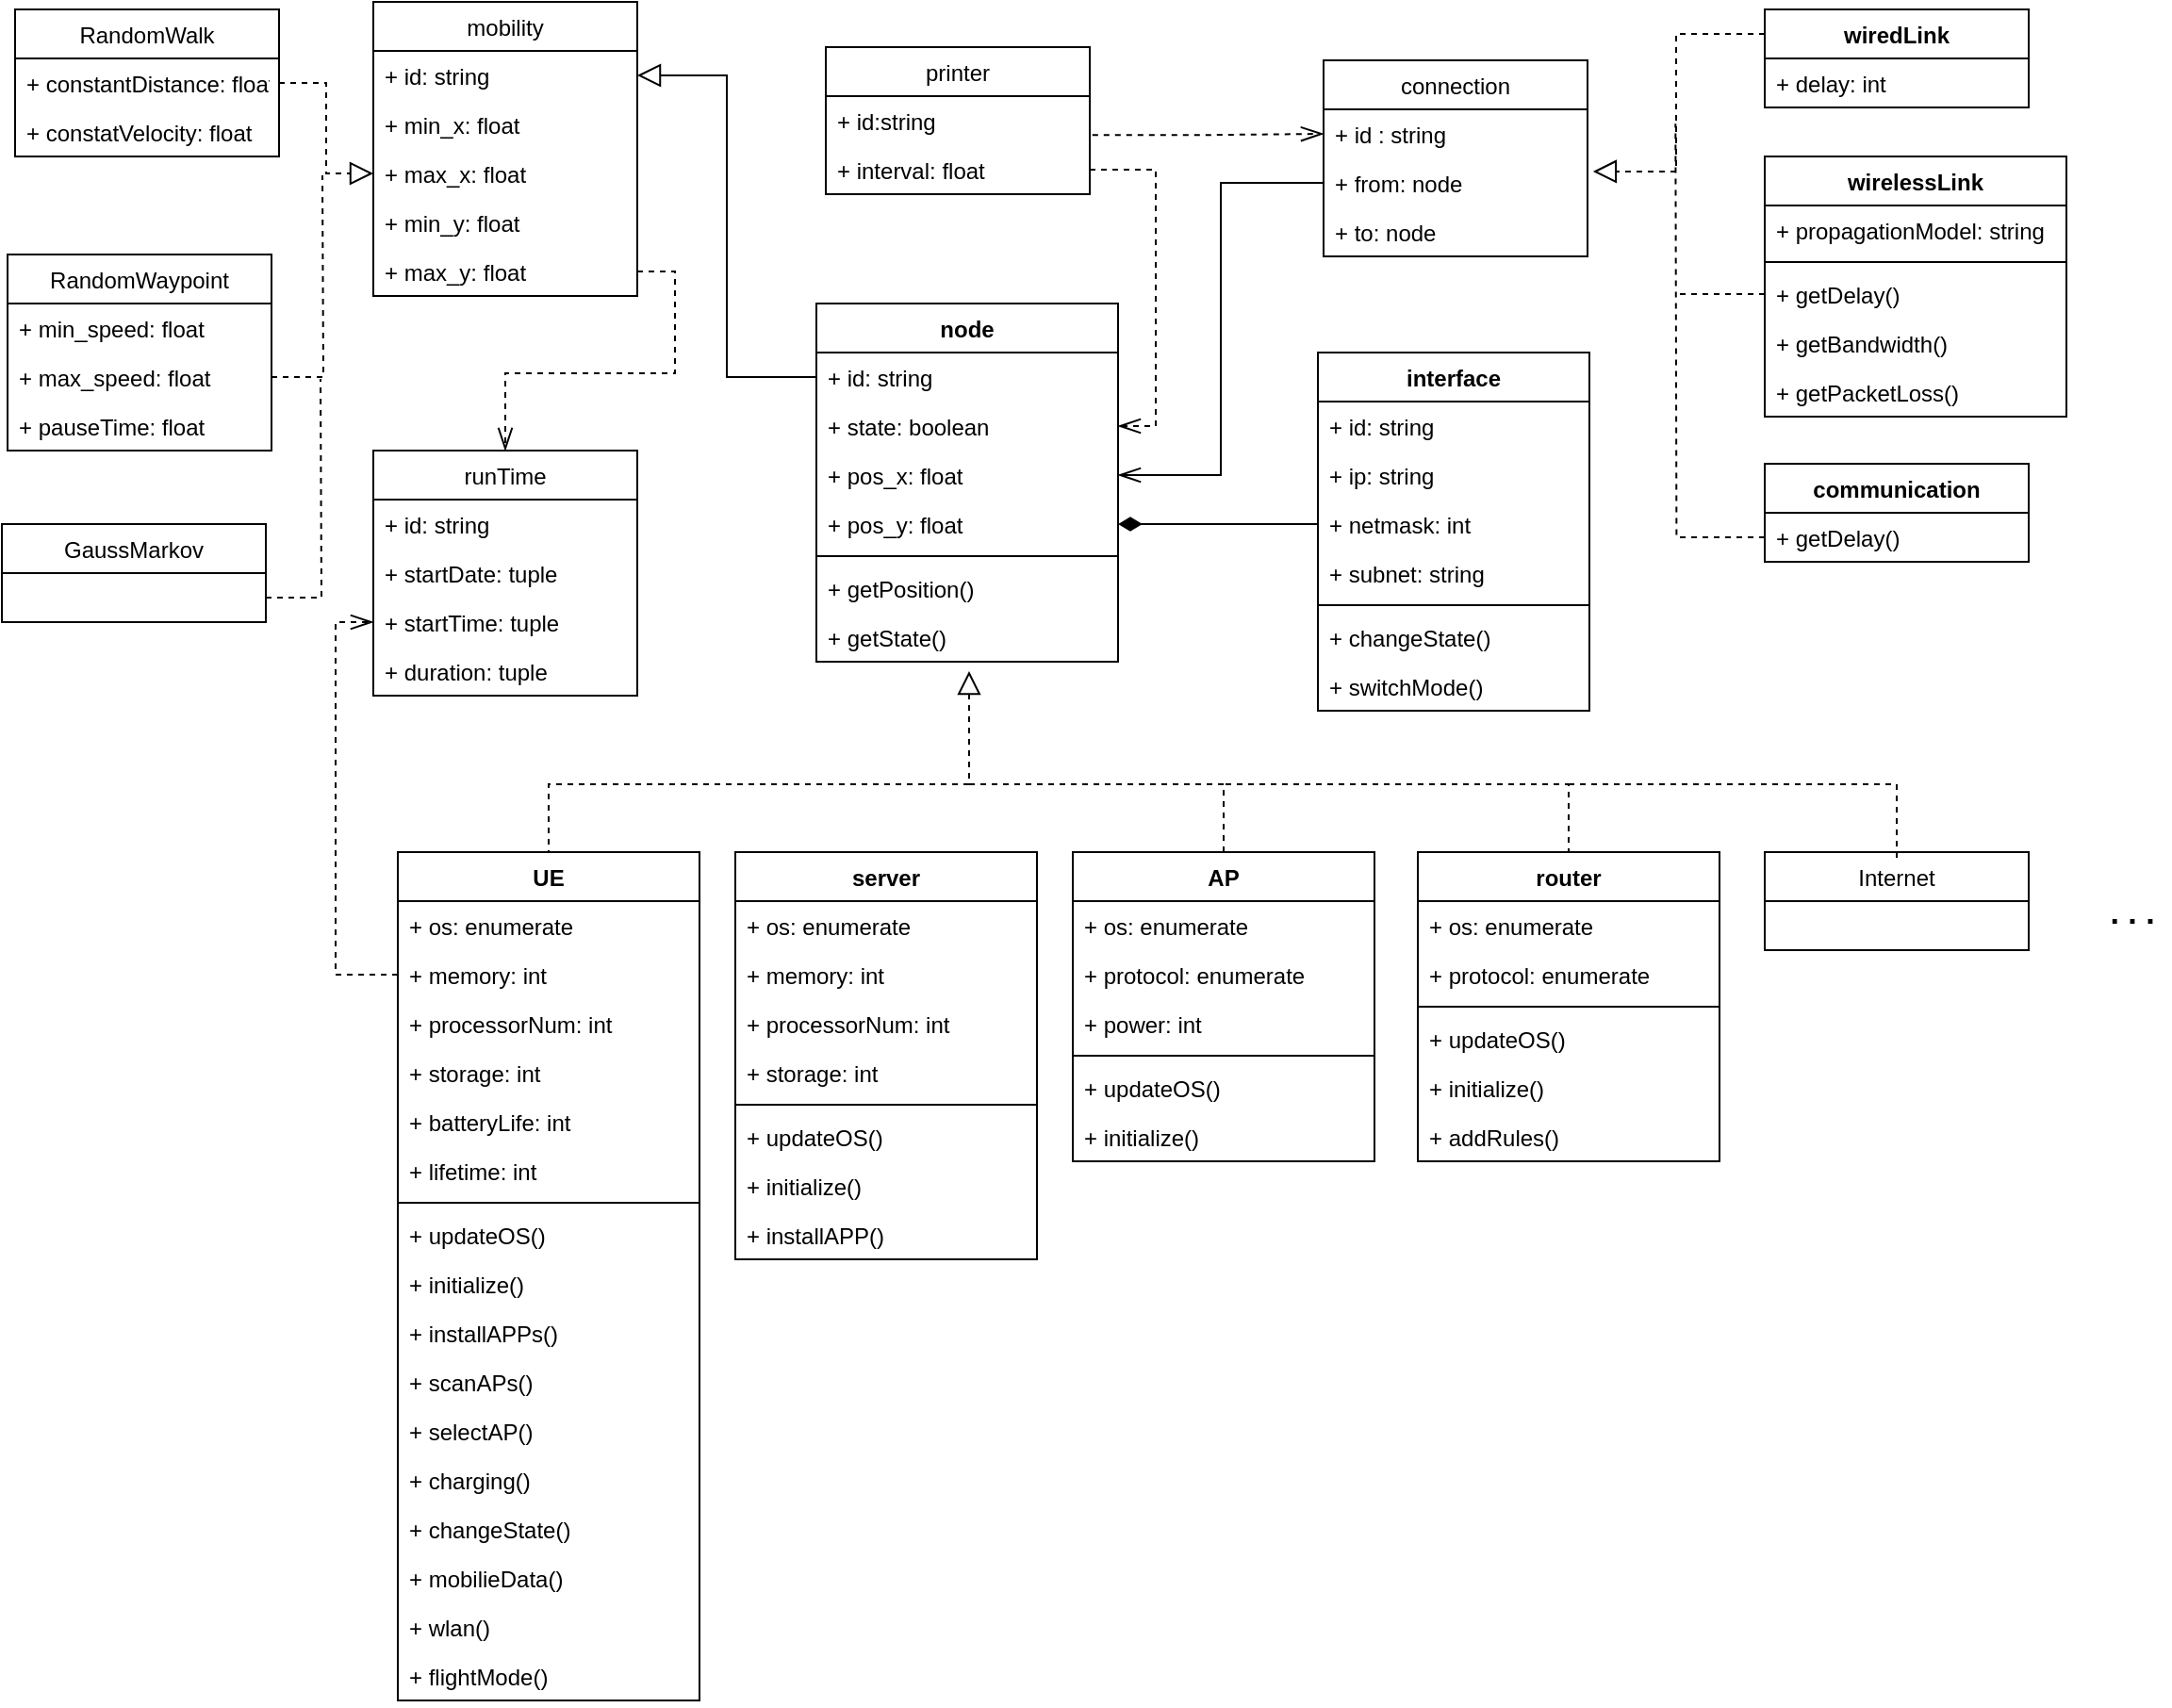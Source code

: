 <mxfile version="12.9.3" type="github" pages="2">
  <diagram id="Yel9bFJ08EY7-uzpFVKn" name="UML类图">
    <mxGraphModel dx="1773" dy="516" grid="0" gridSize="10" guides="1" tooltips="1" connect="1" arrows="1" fold="1" page="1" pageScale="1" pageWidth="827" pageHeight="1169" math="0" shadow="0">
      <root>
        <mxCell id="0" />
        <mxCell id="1" parent="0" />
        <mxCell id="aag7jgjiEj0INCfYPcsb-23" value="mobility" style="swimlane;fontStyle=0;childLayout=stackLayout;horizontal=1;startSize=26;fillColor=none;horizontalStack=0;resizeParent=1;resizeParentMax=0;resizeLast=0;collapsible=1;marginBottom=0;" parent="1" vertex="1">
          <mxGeometry x="-624" y="21" width="140" height="156" as="geometry" />
        </mxCell>
        <mxCell id="aag7jgjiEj0INCfYPcsb-24" value="+ id: string" style="text;strokeColor=none;fillColor=none;align=left;verticalAlign=top;spacingLeft=4;spacingRight=4;overflow=hidden;rotatable=0;points=[[0,0.5],[1,0.5]];portConstraint=eastwest;" parent="aag7jgjiEj0INCfYPcsb-23" vertex="1">
          <mxGeometry y="26" width="140" height="26" as="geometry" />
        </mxCell>
        <mxCell id="aag7jgjiEj0INCfYPcsb-28" value="+ min_x: float" style="text;strokeColor=none;fillColor=none;align=left;verticalAlign=top;spacingLeft=4;spacingRight=4;overflow=hidden;rotatable=0;points=[[0,0.5],[1,0.5]];portConstraint=eastwest;" parent="aag7jgjiEj0INCfYPcsb-23" vertex="1">
          <mxGeometry y="52" width="140" height="26" as="geometry" />
        </mxCell>
        <mxCell id="aag7jgjiEj0INCfYPcsb-29" value="+ max_x: float" style="text;strokeColor=none;fillColor=none;align=left;verticalAlign=top;spacingLeft=4;spacingRight=4;overflow=hidden;rotatable=0;points=[[0,0.5],[1,0.5]];portConstraint=eastwest;" parent="aag7jgjiEj0INCfYPcsb-23" vertex="1">
          <mxGeometry y="78" width="140" height="26" as="geometry" />
        </mxCell>
        <mxCell id="aag7jgjiEj0INCfYPcsb-30" value="+ min_y: float" style="text;strokeColor=none;fillColor=none;align=left;verticalAlign=top;spacingLeft=4;spacingRight=4;overflow=hidden;rotatable=0;points=[[0,0.5],[1,0.5]];portConstraint=eastwest;" parent="aag7jgjiEj0INCfYPcsb-23" vertex="1">
          <mxGeometry y="104" width="140" height="26" as="geometry" />
        </mxCell>
        <mxCell id="aag7jgjiEj0INCfYPcsb-31" value="+ max_y: float" style="text;strokeColor=none;fillColor=none;align=left;verticalAlign=top;spacingLeft=4;spacingRight=4;overflow=hidden;rotatable=0;points=[[0,0.5],[1,0.5]];portConstraint=eastwest;" parent="aag7jgjiEj0INCfYPcsb-23" vertex="1">
          <mxGeometry y="130" width="140" height="26" as="geometry" />
        </mxCell>
        <mxCell id="aag7jgjiEj0INCfYPcsb-33" value="node" style="swimlane;fontStyle=1;align=center;verticalAlign=top;childLayout=stackLayout;horizontal=1;startSize=26;horizontalStack=0;resizeParent=1;resizeParentMax=0;resizeLast=0;collapsible=1;marginBottom=0;" parent="1" vertex="1">
          <mxGeometry x="-389" y="181" width="160" height="190" as="geometry" />
        </mxCell>
        <mxCell id="aag7jgjiEj0INCfYPcsb-34" value="+ id: string" style="text;strokeColor=none;fillColor=none;align=left;verticalAlign=top;spacingLeft=4;spacingRight=4;overflow=hidden;rotatable=0;points=[[0,0.5],[1,0.5]];portConstraint=eastwest;" parent="aag7jgjiEj0INCfYPcsb-33" vertex="1">
          <mxGeometry y="26" width="160" height="26" as="geometry" />
        </mxCell>
        <mxCell id="aag7jgjiEj0INCfYPcsb-39" value="+ state: boolean" style="text;strokeColor=none;fillColor=none;align=left;verticalAlign=top;spacingLeft=4;spacingRight=4;overflow=hidden;rotatable=0;points=[[0,0.5],[1,0.5]];portConstraint=eastwest;" parent="aag7jgjiEj0INCfYPcsb-33" vertex="1">
          <mxGeometry y="52" width="160" height="26" as="geometry" />
        </mxCell>
        <mxCell id="aag7jgjiEj0INCfYPcsb-37" value="+ pos_x: float" style="text;strokeColor=none;fillColor=none;align=left;verticalAlign=top;spacingLeft=4;spacingRight=4;overflow=hidden;rotatable=0;points=[[0,0.5],[1,0.5]];portConstraint=eastwest;" parent="aag7jgjiEj0INCfYPcsb-33" vertex="1">
          <mxGeometry y="78" width="160" height="26" as="geometry" />
        </mxCell>
        <mxCell id="aag7jgjiEj0INCfYPcsb-38" value="+ pos_y: float" style="text;strokeColor=none;fillColor=none;align=left;verticalAlign=top;spacingLeft=4;spacingRight=4;overflow=hidden;rotatable=0;points=[[0,0.5],[1,0.5]];portConstraint=eastwest;" parent="aag7jgjiEj0INCfYPcsb-33" vertex="1">
          <mxGeometry y="104" width="160" height="26" as="geometry" />
        </mxCell>
        <mxCell id="aag7jgjiEj0INCfYPcsb-35" value="" style="line;strokeWidth=1;fillColor=none;align=left;verticalAlign=middle;spacingTop=-1;spacingLeft=3;spacingRight=3;rotatable=0;labelPosition=right;points=[];portConstraint=eastwest;" parent="aag7jgjiEj0INCfYPcsb-33" vertex="1">
          <mxGeometry y="130" width="160" height="8" as="geometry" />
        </mxCell>
        <mxCell id="aag7jgjiEj0INCfYPcsb-36" value="+ getPosition()" style="text;strokeColor=none;fillColor=none;align=left;verticalAlign=top;spacingLeft=4;spacingRight=4;overflow=hidden;rotatable=0;points=[[0,0.5],[1,0.5]];portConstraint=eastwest;" parent="aag7jgjiEj0INCfYPcsb-33" vertex="1">
          <mxGeometry y="138" width="160" height="26" as="geometry" />
        </mxCell>
        <mxCell id="16RojRVPIBJZ2IgJxN3c-10" value="+ getState()" style="text;strokeColor=none;fillColor=none;align=left;verticalAlign=top;spacingLeft=4;spacingRight=4;overflow=hidden;rotatable=0;points=[[0,0.5],[1,0.5]];portConstraint=eastwest;" parent="aag7jgjiEj0INCfYPcsb-33" vertex="1">
          <mxGeometry y="164" width="160" height="26" as="geometry" />
        </mxCell>
        <mxCell id="16RojRVPIBJZ2IgJxN3c-45" style="edgeStyle=orthogonalEdgeStyle;rounded=0;orthogonalLoop=1;jettySize=auto;html=1;exitX=0.5;exitY=0;exitDx=0;exitDy=0;dashed=1;endArrow=none;endFill=0;endSize=10;" parent="1" edge="1">
          <mxGeometry relative="1" as="geometry">
            <mxPoint x="-307" y="436" as="targetPoint" />
            <Array as="points">
              <mxPoint x="-531" y="436" />
            </Array>
            <mxPoint x="-531" y="474" as="sourcePoint" />
          </mxGeometry>
        </mxCell>
        <mxCell id="bCanyIzfgJM5BBmZHwuw-3" value="UE" style="swimlane;fontStyle=1;align=center;verticalAlign=top;childLayout=stackLayout;horizontal=1;startSize=26;horizontalStack=0;resizeParent=1;resizeParentMax=0;resizeLast=0;collapsible=1;marginBottom=0;" parent="1" vertex="1">
          <mxGeometry x="-611" y="472" width="160" height="450" as="geometry" />
        </mxCell>
        <mxCell id="bCanyIzfgJM5BBmZHwuw-4" value="+ os: enumerate" style="text;strokeColor=none;fillColor=none;align=left;verticalAlign=top;spacingLeft=4;spacingRight=4;overflow=hidden;rotatable=0;points=[[0,0.5],[1,0.5]];portConstraint=eastwest;" parent="bCanyIzfgJM5BBmZHwuw-3" vertex="1">
          <mxGeometry y="26" width="160" height="26" as="geometry" />
        </mxCell>
        <mxCell id="bCanyIzfgJM5BBmZHwuw-8" value="+ memory: int" style="text;strokeColor=none;fillColor=none;align=left;verticalAlign=top;spacingLeft=4;spacingRight=4;overflow=hidden;rotatable=0;points=[[0,0.5],[1,0.5]];portConstraint=eastwest;" parent="bCanyIzfgJM5BBmZHwuw-3" vertex="1">
          <mxGeometry y="52" width="160" height="26" as="geometry" />
        </mxCell>
        <mxCell id="bCanyIzfgJM5BBmZHwuw-9" value="+ processorNum: int" style="text;strokeColor=none;fillColor=none;align=left;verticalAlign=top;spacingLeft=4;spacingRight=4;overflow=hidden;rotatable=0;points=[[0,0.5],[1,0.5]];portConstraint=eastwest;" parent="bCanyIzfgJM5BBmZHwuw-3" vertex="1">
          <mxGeometry y="78" width="160" height="26" as="geometry" />
        </mxCell>
        <mxCell id="bCanyIzfgJM5BBmZHwuw-28" value="+ storage: int" style="text;strokeColor=none;fillColor=none;align=left;verticalAlign=top;spacingLeft=4;spacingRight=4;overflow=hidden;rotatable=0;points=[[0,0.5],[1,0.5]];portConstraint=eastwest;" parent="bCanyIzfgJM5BBmZHwuw-3" vertex="1">
          <mxGeometry y="104" width="160" height="26" as="geometry" />
        </mxCell>
        <mxCell id="bCanyIzfgJM5BBmZHwuw-12" value="+ batteryLife: int" style="text;strokeColor=none;fillColor=none;align=left;verticalAlign=top;spacingLeft=4;spacingRight=4;overflow=hidden;rotatable=0;points=[[0,0.5],[1,0.5]];portConstraint=eastwest;" parent="bCanyIzfgJM5BBmZHwuw-3" vertex="1">
          <mxGeometry y="130" width="160" height="26" as="geometry" />
        </mxCell>
        <mxCell id="pegrjDCT9gbsu0cx4D-K-2" value="+ lifetime: int" style="text;strokeColor=none;fillColor=none;align=left;verticalAlign=top;spacingLeft=4;spacingRight=4;overflow=hidden;rotatable=0;points=[[0,0.5],[1,0.5]];portConstraint=eastwest;" parent="bCanyIzfgJM5BBmZHwuw-3" vertex="1">
          <mxGeometry y="156" width="160" height="26" as="geometry" />
        </mxCell>
        <mxCell id="bCanyIzfgJM5BBmZHwuw-5" value="" style="line;strokeWidth=1;fillColor=none;align=left;verticalAlign=middle;spacingTop=-1;spacingLeft=3;spacingRight=3;rotatable=0;labelPosition=right;points=[];portConstraint=eastwest;" parent="bCanyIzfgJM5BBmZHwuw-3" vertex="1">
          <mxGeometry y="182" width="160" height="8" as="geometry" />
        </mxCell>
        <mxCell id="bCanyIzfgJM5BBmZHwuw-6" value="+ updateOS()" style="text;strokeColor=none;fillColor=none;align=left;verticalAlign=top;spacingLeft=4;spacingRight=4;overflow=hidden;rotatable=0;points=[[0,0.5],[1,0.5]];portConstraint=eastwest;" parent="bCanyIzfgJM5BBmZHwuw-3" vertex="1">
          <mxGeometry y="190" width="160" height="26" as="geometry" />
        </mxCell>
        <mxCell id="16RojRVPIBJZ2IgJxN3c-8" value="+ initialize()" style="text;strokeColor=none;fillColor=none;align=left;verticalAlign=top;spacingLeft=4;spacingRight=4;overflow=hidden;rotatable=0;points=[[0,0.5],[1,0.5]];portConstraint=eastwest;" parent="bCanyIzfgJM5BBmZHwuw-3" vertex="1">
          <mxGeometry y="216" width="160" height="26" as="geometry" />
        </mxCell>
        <mxCell id="bCanyIzfgJM5BBmZHwuw-7" value="+ installAPPs()" style="text;strokeColor=none;fillColor=none;align=left;verticalAlign=top;spacingLeft=4;spacingRight=4;overflow=hidden;rotatable=0;points=[[0,0.5],[1,0.5]];portConstraint=eastwest;" parent="bCanyIzfgJM5BBmZHwuw-3" vertex="1">
          <mxGeometry y="242" width="160" height="26" as="geometry" />
        </mxCell>
        <mxCell id="bCanyIzfgJM5BBmZHwuw-22" value="+ scanAPs()" style="text;strokeColor=none;fillColor=none;align=left;verticalAlign=top;spacingLeft=4;spacingRight=4;overflow=hidden;rotatable=0;points=[[0,0.5],[1,0.5]];portConstraint=eastwest;" parent="bCanyIzfgJM5BBmZHwuw-3" vertex="1">
          <mxGeometry y="268" width="160" height="26" as="geometry" />
        </mxCell>
        <mxCell id="bCanyIzfgJM5BBmZHwuw-23" value="+ selectAP()" style="text;strokeColor=none;fillColor=none;align=left;verticalAlign=top;spacingLeft=4;spacingRight=4;overflow=hidden;rotatable=0;points=[[0,0.5],[1,0.5]];portConstraint=eastwest;" parent="bCanyIzfgJM5BBmZHwuw-3" vertex="1">
          <mxGeometry y="294" width="160" height="26" as="geometry" />
        </mxCell>
        <mxCell id="bCanyIzfgJM5BBmZHwuw-25" value="+ charging()" style="text;strokeColor=none;fillColor=none;align=left;verticalAlign=top;spacingLeft=4;spacingRight=4;overflow=hidden;rotatable=0;points=[[0,0.5],[1,0.5]];portConstraint=eastwest;" parent="bCanyIzfgJM5BBmZHwuw-3" vertex="1">
          <mxGeometry y="320" width="160" height="26" as="geometry" />
        </mxCell>
        <mxCell id="bCanyIzfgJM5BBmZHwuw-29" value="+ changeState()" style="text;strokeColor=none;fillColor=none;align=left;verticalAlign=top;spacingLeft=4;spacingRight=4;overflow=hidden;rotatable=0;points=[[0,0.5],[1,0.5]];portConstraint=eastwest;" parent="bCanyIzfgJM5BBmZHwuw-3" vertex="1">
          <mxGeometry y="346" width="160" height="26" as="geometry" />
        </mxCell>
        <mxCell id="bCanyIzfgJM5BBmZHwuw-31" value="+ mobilieData()" style="text;strokeColor=none;fillColor=none;align=left;verticalAlign=top;spacingLeft=4;spacingRight=4;overflow=hidden;rotatable=0;points=[[0,0.5],[1,0.5]];portConstraint=eastwest;" parent="bCanyIzfgJM5BBmZHwuw-3" vertex="1">
          <mxGeometry y="372" width="160" height="26" as="geometry" />
        </mxCell>
        <mxCell id="bCanyIzfgJM5BBmZHwuw-33" value="+ wlan()" style="text;strokeColor=none;fillColor=none;align=left;verticalAlign=top;spacingLeft=4;spacingRight=4;overflow=hidden;rotatable=0;points=[[0,0.5],[1,0.5]];portConstraint=eastwest;" parent="bCanyIzfgJM5BBmZHwuw-3" vertex="1">
          <mxGeometry y="398" width="160" height="26" as="geometry" />
        </mxCell>
        <mxCell id="bCanyIzfgJM5BBmZHwuw-38" value="+ flightMode()" style="text;strokeColor=none;fillColor=none;align=left;verticalAlign=top;spacingLeft=4;spacingRight=4;overflow=hidden;rotatable=0;points=[[0,0.5],[1,0.5]];portConstraint=eastwest;" parent="bCanyIzfgJM5BBmZHwuw-3" vertex="1">
          <mxGeometry y="424" width="160" height="26" as="geometry" />
        </mxCell>
        <mxCell id="bCanyIzfgJM5BBmZHwuw-108" style="edgeStyle=orthogonalEdgeStyle;rounded=0;orthogonalLoop=1;jettySize=auto;html=1;exitX=0.5;exitY=0;exitDx=0;exitDy=0;endArrow=block;endFill=0;endSize=10;dashed=1;" parent="1" source="bCanyIzfgJM5BBmZHwuw-14" edge="1">
          <mxGeometry relative="1" as="geometry">
            <mxPoint x="-308" y="376" as="targetPoint" />
            <Array as="points">
              <mxPoint x="-173" y="436" />
              <mxPoint x="-308" y="436" />
            </Array>
          </mxGeometry>
        </mxCell>
        <mxCell id="bCanyIzfgJM5BBmZHwuw-14" value="AP" style="swimlane;fontStyle=1;align=center;verticalAlign=top;childLayout=stackLayout;horizontal=1;startSize=26;horizontalStack=0;resizeParent=1;resizeParentMax=0;resizeLast=0;collapsible=1;marginBottom=0;" parent="1" vertex="1">
          <mxGeometry x="-253" y="472" width="160" height="164" as="geometry" />
        </mxCell>
        <mxCell id="bCanyIzfgJM5BBmZHwuw-15" value="+ os: enumerate" style="text;strokeColor=none;fillColor=none;align=left;verticalAlign=top;spacingLeft=4;spacingRight=4;overflow=hidden;rotatable=0;points=[[0,0.5],[1,0.5]];portConstraint=eastwest;" parent="bCanyIzfgJM5BBmZHwuw-14" vertex="1">
          <mxGeometry y="26" width="160" height="26" as="geometry" />
        </mxCell>
        <mxCell id="bCanyIzfgJM5BBmZHwuw-128" value="+ protocol: enumerate" style="text;strokeColor=none;fillColor=none;align=left;verticalAlign=top;spacingLeft=4;spacingRight=4;overflow=hidden;rotatable=0;points=[[0,0.5],[1,0.5]];portConstraint=eastwest;" parent="bCanyIzfgJM5BBmZHwuw-14" vertex="1">
          <mxGeometry y="52" width="160" height="26" as="geometry" />
        </mxCell>
        <mxCell id="bCanyIzfgJM5BBmZHwuw-103" value="+ power: int" style="text;strokeColor=none;fillColor=none;align=left;verticalAlign=top;spacingLeft=4;spacingRight=4;overflow=hidden;rotatable=0;points=[[0,0.5],[1,0.5]];portConstraint=eastwest;" parent="bCanyIzfgJM5BBmZHwuw-14" vertex="1">
          <mxGeometry y="78" width="160" height="26" as="geometry" />
        </mxCell>
        <mxCell id="bCanyIzfgJM5BBmZHwuw-19" value="" style="line;strokeWidth=1;fillColor=none;align=left;verticalAlign=middle;spacingTop=-1;spacingLeft=3;spacingRight=3;rotatable=0;labelPosition=right;points=[];portConstraint=eastwest;" parent="bCanyIzfgJM5BBmZHwuw-14" vertex="1">
          <mxGeometry y="104" width="160" height="8" as="geometry" />
        </mxCell>
        <mxCell id="bCanyIzfgJM5BBmZHwuw-20" value="+ updateOS()" style="text;strokeColor=none;fillColor=none;align=left;verticalAlign=top;spacingLeft=4;spacingRight=4;overflow=hidden;rotatable=0;points=[[0,0.5],[1,0.5]];portConstraint=eastwest;" parent="bCanyIzfgJM5BBmZHwuw-14" vertex="1">
          <mxGeometry y="112" width="160" height="26" as="geometry" />
        </mxCell>
        <mxCell id="16RojRVPIBJZ2IgJxN3c-20" value="+ initialize()" style="text;strokeColor=none;fillColor=none;align=left;verticalAlign=top;spacingLeft=4;spacingRight=4;overflow=hidden;rotatable=0;points=[[0,0.5],[1,0.5]];portConstraint=eastwest;" parent="bCanyIzfgJM5BBmZHwuw-14" vertex="1">
          <mxGeometry y="138" width="160" height="26" as="geometry" />
        </mxCell>
        <mxCell id="bCanyIzfgJM5BBmZHwuw-41" value="connection" style="swimlane;fontStyle=0;childLayout=stackLayout;horizontal=1;startSize=26;fillColor=none;horizontalStack=0;resizeParent=1;resizeParentMax=0;resizeLast=0;collapsible=1;marginBottom=0;" parent="1" vertex="1">
          <mxGeometry x="-120" y="52" width="140" height="104" as="geometry" />
        </mxCell>
        <mxCell id="bCanyIzfgJM5BBmZHwuw-42" value="+ id : string" style="text;strokeColor=none;fillColor=none;align=left;verticalAlign=top;spacingLeft=4;spacingRight=4;overflow=hidden;rotatable=0;points=[[0,0.5],[1,0.5]];portConstraint=eastwest;" parent="bCanyIzfgJM5BBmZHwuw-41" vertex="1">
          <mxGeometry y="26" width="140" height="26" as="geometry" />
        </mxCell>
        <mxCell id="bCanyIzfgJM5BBmZHwuw-44" value="+ from: node" style="text;strokeColor=none;fillColor=none;align=left;verticalAlign=top;spacingLeft=4;spacingRight=4;overflow=hidden;rotatable=0;points=[[0,0.5],[1,0.5]];portConstraint=eastwest;" parent="bCanyIzfgJM5BBmZHwuw-41" vertex="1">
          <mxGeometry y="52" width="140" height="26" as="geometry" />
        </mxCell>
        <mxCell id="bCanyIzfgJM5BBmZHwuw-45" value="+ to: node" style="text;strokeColor=none;fillColor=none;align=left;verticalAlign=top;spacingLeft=4;spacingRight=4;overflow=hidden;rotatable=0;points=[[0,0.5],[1,0.5]];portConstraint=eastwest;" parent="bCanyIzfgJM5BBmZHwuw-41" vertex="1">
          <mxGeometry y="78" width="140" height="26" as="geometry" />
        </mxCell>
        <mxCell id="bCanyIzfgJM5BBmZHwuw-131" style="edgeStyle=orthogonalEdgeStyle;rounded=0;orthogonalLoop=1;jettySize=auto;html=1;exitX=0;exitY=0.25;exitDx=0;exitDy=0;entryX=1.021;entryY=0.269;entryDx=0;entryDy=0;entryPerimeter=0;dashed=1;endArrow=block;endFill=0;endSize=10;" parent="1" source="bCanyIzfgJM5BBmZHwuw-47" target="bCanyIzfgJM5BBmZHwuw-44" edge="1">
          <mxGeometry relative="1" as="geometry" />
        </mxCell>
        <mxCell id="bCanyIzfgJM5BBmZHwuw-47" value="wiredLink" style="swimlane;fontStyle=1;childLayout=stackLayout;horizontal=1;startSize=26;fillColor=none;horizontalStack=0;resizeParent=1;resizeParentMax=0;resizeLast=0;collapsible=1;marginBottom=0;" parent="1" vertex="1">
          <mxGeometry x="114" y="25" width="140" height="52" as="geometry" />
        </mxCell>
        <mxCell id="bCanyIzfgJM5BBmZHwuw-48" value="+ delay: int" style="text;strokeColor=none;fillColor=none;align=left;verticalAlign=top;spacingLeft=4;spacingRight=4;overflow=hidden;rotatable=0;points=[[0,0.5],[1,0.5]];portConstraint=eastwest;" parent="bCanyIzfgJM5BBmZHwuw-47" vertex="1">
          <mxGeometry y="26" width="140" height="26" as="geometry" />
        </mxCell>
        <mxCell id="bCanyIzfgJM5BBmZHwuw-74" style="edgeStyle=orthogonalEdgeStyle;rounded=0;orthogonalLoop=1;jettySize=auto;html=1;exitX=0;exitY=0.5;exitDx=0;exitDy=0;entryX=1;entryY=0.5;entryDx=0;entryDy=0;endArrow=block;endFill=0;endSize=10;" parent="1" source="aag7jgjiEj0INCfYPcsb-34" target="aag7jgjiEj0INCfYPcsb-24" edge="1">
          <mxGeometry relative="1" as="geometry" />
        </mxCell>
        <mxCell id="HQizx2PiDJFyjuPkQ8Zz-9" style="edgeStyle=orthogonalEdgeStyle;rounded=0;orthogonalLoop=1;jettySize=auto;html=1;dashed=1;endArrow=none;endFill=0;exitX=0;exitY=0.5;exitDx=0;exitDy=0;" parent="1" source="bCanyIzfgJM5BBmZHwuw-89" edge="1">
          <mxGeometry relative="1" as="geometry">
            <mxPoint x="66.667" y="85.681" as="targetPoint" />
            <mxPoint x="97" y="306" as="sourcePoint" />
          </mxGeometry>
        </mxCell>
        <mxCell id="bCanyIzfgJM5BBmZHwuw-88" value="communication" style="swimlane;fontStyle=1;childLayout=stackLayout;horizontal=1;startSize=26;fillColor=none;horizontalStack=0;resizeParent=1;resizeParentMax=0;resizeLast=0;collapsible=1;marginBottom=0;" parent="1" vertex="1">
          <mxGeometry x="114" y="266" width="140" height="52" as="geometry" />
        </mxCell>
        <mxCell id="bCanyIzfgJM5BBmZHwuw-89" value="+ getDelay()" style="text;strokeColor=none;fillColor=none;align=left;verticalAlign=top;spacingLeft=4;spacingRight=4;overflow=hidden;rotatable=0;points=[[0,0.5],[1,0.5]];portConstraint=eastwest;" parent="bCanyIzfgJM5BBmZHwuw-88" vertex="1">
          <mxGeometry y="26" width="140" height="26" as="geometry" />
        </mxCell>
        <mxCell id="bCanyIzfgJM5BBmZHwuw-94" value="server" style="swimlane;fontStyle=1;align=center;verticalAlign=top;childLayout=stackLayout;horizontal=1;startSize=26;horizontalStack=0;resizeParent=1;resizeParentMax=0;resizeLast=0;collapsible=1;marginBottom=0;" parent="1" vertex="1">
          <mxGeometry x="-432" y="472" width="160" height="216" as="geometry" />
        </mxCell>
        <mxCell id="bCanyIzfgJM5BBmZHwuw-95" value="+ os: enumerate" style="text;strokeColor=none;fillColor=none;align=left;verticalAlign=top;spacingLeft=4;spacingRight=4;overflow=hidden;rotatable=0;points=[[0,0.5],[1,0.5]];portConstraint=eastwest;" parent="bCanyIzfgJM5BBmZHwuw-94" vertex="1">
          <mxGeometry y="26" width="160" height="26" as="geometry" />
        </mxCell>
        <mxCell id="bCanyIzfgJM5BBmZHwuw-96" value="+ memory: int" style="text;strokeColor=none;fillColor=none;align=left;verticalAlign=top;spacingLeft=4;spacingRight=4;overflow=hidden;rotatable=0;points=[[0,0.5],[1,0.5]];portConstraint=eastwest;" parent="bCanyIzfgJM5BBmZHwuw-94" vertex="1">
          <mxGeometry y="52" width="160" height="26" as="geometry" />
        </mxCell>
        <mxCell id="bCanyIzfgJM5BBmZHwuw-97" value="+ processorNum: int" style="text;strokeColor=none;fillColor=none;align=left;verticalAlign=top;spacingLeft=4;spacingRight=4;overflow=hidden;rotatable=0;points=[[0,0.5],[1,0.5]];portConstraint=eastwest;" parent="bCanyIzfgJM5BBmZHwuw-94" vertex="1">
          <mxGeometry y="78" width="160" height="26" as="geometry" />
        </mxCell>
        <mxCell id="bCanyIzfgJM5BBmZHwuw-98" value="+ storage: int" style="text;strokeColor=none;fillColor=none;align=left;verticalAlign=top;spacingLeft=4;spacingRight=4;overflow=hidden;rotatable=0;points=[[0,0.5],[1,0.5]];portConstraint=eastwest;" parent="bCanyIzfgJM5BBmZHwuw-94" vertex="1">
          <mxGeometry y="104" width="160" height="26" as="geometry" />
        </mxCell>
        <mxCell id="bCanyIzfgJM5BBmZHwuw-99" value="" style="line;strokeWidth=1;fillColor=none;align=left;verticalAlign=middle;spacingTop=-1;spacingLeft=3;spacingRight=3;rotatable=0;labelPosition=right;points=[];portConstraint=eastwest;" parent="bCanyIzfgJM5BBmZHwuw-94" vertex="1">
          <mxGeometry y="130" width="160" height="8" as="geometry" />
        </mxCell>
        <mxCell id="bCanyIzfgJM5BBmZHwuw-100" value="+ updateOS()" style="text;strokeColor=none;fillColor=none;align=left;verticalAlign=top;spacingLeft=4;spacingRight=4;overflow=hidden;rotatable=0;points=[[0,0.5],[1,0.5]];portConstraint=eastwest;" parent="bCanyIzfgJM5BBmZHwuw-94" vertex="1">
          <mxGeometry y="138" width="160" height="26" as="geometry" />
        </mxCell>
        <mxCell id="16RojRVPIBJZ2IgJxN3c-12" value="+ initialize()" style="text;strokeColor=none;fillColor=none;align=left;verticalAlign=top;spacingLeft=4;spacingRight=4;overflow=hidden;rotatable=0;points=[[0,0.5],[1,0.5]];portConstraint=eastwest;" parent="bCanyIzfgJM5BBmZHwuw-94" vertex="1">
          <mxGeometry y="164" width="160" height="26" as="geometry" />
        </mxCell>
        <mxCell id="bCanyIzfgJM5BBmZHwuw-101" value="+ installAPP()" style="text;strokeColor=none;fillColor=none;align=left;verticalAlign=top;spacingLeft=4;spacingRight=4;overflow=hidden;rotatable=0;points=[[0,0.5],[1,0.5]];portConstraint=eastwest;" parent="bCanyIzfgJM5BBmZHwuw-94" vertex="1">
          <mxGeometry y="190" width="160" height="26" as="geometry" />
        </mxCell>
        <mxCell id="bCanyIzfgJM5BBmZHwuw-111" style="edgeStyle=orthogonalEdgeStyle;rounded=0;orthogonalLoop=1;jettySize=auto;html=1;exitX=1.01;exitY=0.791;exitDx=0;exitDy=0;entryX=0;entryY=0.5;entryDx=0;entryDy=0;dashed=1;endArrow=openThin;endFill=0;endSize=10;exitPerimeter=0;" parent="1" source="bCanyIzfgJM5BBmZHwuw-107" target="bCanyIzfgJM5BBmZHwuw-42" edge="1">
          <mxGeometry relative="1" as="geometry" />
        </mxCell>
        <mxCell id="bCanyIzfgJM5BBmZHwuw-106" value="printer" style="swimlane;fontStyle=0;childLayout=stackLayout;horizontal=1;startSize=26;fillColor=none;horizontalStack=0;resizeParent=1;resizeParentMax=0;resizeLast=0;collapsible=1;marginBottom=0;" parent="1" vertex="1">
          <mxGeometry x="-384" y="45" width="140" height="78" as="geometry" />
        </mxCell>
        <mxCell id="bCanyIzfgJM5BBmZHwuw-107" value="+ id:string" style="text;strokeColor=none;fillColor=none;align=left;verticalAlign=top;spacingLeft=4;spacingRight=4;overflow=hidden;rotatable=0;points=[[0,0.5],[1,0.5]];portConstraint=eastwest;" parent="bCanyIzfgJM5BBmZHwuw-106" vertex="1">
          <mxGeometry y="26" width="140" height="26" as="geometry" />
        </mxCell>
        <mxCell id="HQizx2PiDJFyjuPkQ8Zz-10" value="+ interval: float" style="text;strokeColor=none;fillColor=none;align=left;verticalAlign=top;spacingLeft=4;spacingRight=4;overflow=hidden;rotatable=0;points=[[0,0.5],[1,0.5]];portConstraint=eastwest;" parent="bCanyIzfgJM5BBmZHwuw-106" vertex="1">
          <mxGeometry y="52" width="140" height="26" as="geometry" />
        </mxCell>
        <mxCell id="bCanyIzfgJM5BBmZHwuw-112" style="edgeStyle=orthogonalEdgeStyle;rounded=0;orthogonalLoop=1;jettySize=auto;html=1;exitX=1;exitY=0.5;exitDx=0;exitDy=0;entryX=1;entryY=0.5;entryDx=0;entryDy=0;dashed=1;endArrow=openThin;endFill=0;endSize=10;" parent="1" source="HQizx2PiDJFyjuPkQ8Zz-10" target="aag7jgjiEj0INCfYPcsb-39" edge="1">
          <mxGeometry relative="1" as="geometry" />
        </mxCell>
        <mxCell id="eCah9TPHFTPJ59rXQ0RR-4" style="edgeStyle=orthogonalEdgeStyle;rounded=0;orthogonalLoop=1;jettySize=auto;html=1;exitX=0.5;exitY=0;exitDx=0;exitDy=0;dashed=1;endArrow=none;endFill=0;" parent="1" edge="1">
          <mxGeometry relative="1" as="geometry">
            <mxPoint x="10" y="436" as="targetPoint" />
            <mxPoint x="184" y="475" as="sourcePoint" />
            <Array as="points">
              <mxPoint x="184" y="436" />
            </Array>
          </mxGeometry>
        </mxCell>
        <mxCell id="bCanyIzfgJM5BBmZHwuw-116" value="Internet" style="swimlane;fontStyle=0;childLayout=stackLayout;horizontal=1;startSize=26;fillColor=none;horizontalStack=0;resizeParent=1;resizeParentMax=0;resizeLast=0;collapsible=1;marginBottom=0;" parent="1" vertex="1">
          <mxGeometry x="114" y="472" width="140" height="52" as="geometry" />
        </mxCell>
        <mxCell id="16RojRVPIBJZ2IgJxN3c-2" value="runTime" style="swimlane;fontStyle=0;childLayout=stackLayout;horizontal=1;startSize=26;fillColor=none;horizontalStack=0;resizeParent=1;resizeParentMax=0;resizeLast=0;collapsible=1;marginBottom=0;" parent="1" vertex="1">
          <mxGeometry x="-624" y="259" width="140" height="130" as="geometry" />
        </mxCell>
        <mxCell id="16RojRVPIBJZ2IgJxN3c-3" value="+ id: string" style="text;strokeColor=none;fillColor=none;align=left;verticalAlign=top;spacingLeft=4;spacingRight=4;overflow=hidden;rotatable=0;points=[[0,0.5],[1,0.5]];portConstraint=eastwest;" parent="16RojRVPIBJZ2IgJxN3c-2" vertex="1">
          <mxGeometry y="26" width="140" height="26" as="geometry" />
        </mxCell>
        <mxCell id="16RojRVPIBJZ2IgJxN3c-4" value="+ startDate: tuple" style="text;strokeColor=none;fillColor=none;align=left;verticalAlign=top;spacingLeft=4;spacingRight=4;overflow=hidden;rotatable=0;points=[[0,0.5],[1,0.5]];portConstraint=eastwest;" parent="16RojRVPIBJZ2IgJxN3c-2" vertex="1">
          <mxGeometry y="52" width="140" height="26" as="geometry" />
        </mxCell>
        <mxCell id="16RojRVPIBJZ2IgJxN3c-5" value="+ startTime: tuple" style="text;strokeColor=none;fillColor=none;align=left;verticalAlign=top;spacingLeft=4;spacingRight=4;overflow=hidden;rotatable=0;points=[[0,0.5],[1,0.5]];portConstraint=eastwest;" parent="16RojRVPIBJZ2IgJxN3c-2" vertex="1">
          <mxGeometry y="78" width="140" height="26" as="geometry" />
        </mxCell>
        <mxCell id="16RojRVPIBJZ2IgJxN3c-7" value="+ duration: tuple" style="text;strokeColor=none;fillColor=none;align=left;verticalAlign=top;spacingLeft=4;spacingRight=4;overflow=hidden;rotatable=0;points=[[0,0.5],[1,0.5]];portConstraint=eastwest;" parent="16RojRVPIBJZ2IgJxN3c-2" vertex="1">
          <mxGeometry y="104" width="140" height="26" as="geometry" />
        </mxCell>
        <mxCell id="eCah9TPHFTPJ59rXQ0RR-2" style="edgeStyle=orthogonalEdgeStyle;rounded=0;orthogonalLoop=1;jettySize=auto;html=1;exitX=0.5;exitY=0;exitDx=0;exitDy=0;dashed=1;endArrow=none;endFill=0;" parent="1" edge="1">
          <mxGeometry relative="1" as="geometry">
            <mxPoint x="-173" y="436" as="targetPoint" />
            <mxPoint x="10" y="473" as="sourcePoint" />
            <Array as="points">
              <mxPoint x="10" y="436" />
            </Array>
          </mxGeometry>
        </mxCell>
        <mxCell id="bCanyIzfgJM5BBmZHwuw-119" value="router" style="swimlane;fontStyle=1;align=center;verticalAlign=top;childLayout=stackLayout;horizontal=1;startSize=26;horizontalStack=0;resizeParent=1;resizeParentMax=0;resizeLast=0;collapsible=1;marginBottom=0;" parent="1" vertex="1">
          <mxGeometry x="-70" y="472" width="160" height="164" as="geometry" />
        </mxCell>
        <mxCell id="bCanyIzfgJM5BBmZHwuw-120" value="+ os: enumerate" style="text;strokeColor=none;fillColor=none;align=left;verticalAlign=top;spacingLeft=4;spacingRight=4;overflow=hidden;rotatable=0;points=[[0,0.5],[1,0.5]];portConstraint=eastwest;" parent="bCanyIzfgJM5BBmZHwuw-119" vertex="1">
          <mxGeometry y="26" width="160" height="26" as="geometry" />
        </mxCell>
        <mxCell id="bCanyIzfgJM5BBmZHwuw-121" value="+ protocol: enumerate" style="text;strokeColor=none;fillColor=none;align=left;verticalAlign=top;spacingLeft=4;spacingRight=4;overflow=hidden;rotatable=0;points=[[0,0.5],[1,0.5]];portConstraint=eastwest;" parent="bCanyIzfgJM5BBmZHwuw-119" vertex="1">
          <mxGeometry y="52" width="160" height="26" as="geometry" />
        </mxCell>
        <mxCell id="bCanyIzfgJM5BBmZHwuw-122" value="" style="line;strokeWidth=1;fillColor=none;align=left;verticalAlign=middle;spacingTop=-1;spacingLeft=3;spacingRight=3;rotatable=0;labelPosition=right;points=[];portConstraint=eastwest;" parent="bCanyIzfgJM5BBmZHwuw-119" vertex="1">
          <mxGeometry y="78" width="160" height="8" as="geometry" />
        </mxCell>
        <mxCell id="bCanyIzfgJM5BBmZHwuw-123" value="+ updateOS()" style="text;strokeColor=none;fillColor=none;align=left;verticalAlign=top;spacingLeft=4;spacingRight=4;overflow=hidden;rotatable=0;points=[[0,0.5],[1,0.5]];portConstraint=eastwest;" parent="bCanyIzfgJM5BBmZHwuw-119" vertex="1">
          <mxGeometry y="86" width="160" height="26" as="geometry" />
        </mxCell>
        <mxCell id="16RojRVPIBJZ2IgJxN3c-13" value="+ initialize()" style="text;strokeColor=none;fillColor=none;align=left;verticalAlign=top;spacingLeft=4;spacingRight=4;overflow=hidden;rotatable=0;points=[[0,0.5],[1,0.5]];portConstraint=eastwest;" parent="bCanyIzfgJM5BBmZHwuw-119" vertex="1">
          <mxGeometry y="112" width="160" height="26" as="geometry" />
        </mxCell>
        <mxCell id="16RojRVPIBJZ2IgJxN3c-46" value="+ addRules()" style="text;strokeColor=none;fillColor=none;align=left;verticalAlign=top;spacingLeft=4;spacingRight=4;overflow=hidden;rotatable=0;points=[[0,0.5],[1,0.5]];portConstraint=eastwest;" parent="bCanyIzfgJM5BBmZHwuw-119" vertex="1">
          <mxGeometry y="138" width="160" height="26" as="geometry" />
        </mxCell>
        <mxCell id="16RojRVPIBJZ2IgJxN3c-22" value="&lt;font style=&quot;font-size: 17px&quot;&gt;&lt;b&gt;. . .&lt;/b&gt;&lt;/font&gt;" style="text;html=1;strokeColor=none;fillColor=none;align=center;verticalAlign=middle;whiteSpace=wrap;rounded=0;" parent="1" vertex="1">
          <mxGeometry x="289" y="495" width="40" height="20" as="geometry" />
        </mxCell>
        <mxCell id="16RojRVPIBJZ2IgJxN3c-39" style="edgeStyle=orthogonalEdgeStyle;rounded=0;orthogonalLoop=1;jettySize=auto;html=1;exitX=1;exitY=0.75;exitDx=0;exitDy=0;dashed=1;endArrow=none;endFill=0;endSize=10;" parent="1" source="16RojRVPIBJZ2IgJxN3c-24" edge="1">
          <mxGeometry relative="1" as="geometry">
            <mxPoint x="-652" y="221" as="targetPoint" />
          </mxGeometry>
        </mxCell>
        <mxCell id="16RojRVPIBJZ2IgJxN3c-24" value="GaussMarkov" style="swimlane;fontStyle=0;childLayout=stackLayout;horizontal=1;startSize=26;fillColor=none;horizontalStack=0;resizeParent=1;resizeParentMax=0;resizeLast=0;collapsible=1;marginBottom=0;" parent="1" vertex="1">
          <mxGeometry x="-821" y="298" width="140" height="52" as="geometry" />
        </mxCell>
        <mxCell id="16RojRVPIBJZ2IgJxN3c-28" value="RandomWalk" style="swimlane;fontStyle=0;childLayout=stackLayout;horizontal=1;startSize=26;fillColor=none;horizontalStack=0;resizeParent=1;resizeParentMax=0;resizeLast=0;collapsible=1;marginBottom=0;" parent="1" vertex="1">
          <mxGeometry x="-814" y="25" width="140" height="78" as="geometry" />
        </mxCell>
        <mxCell id="16RojRVPIBJZ2IgJxN3c-29" value="+ constantDistance: float" style="text;strokeColor=none;fillColor=none;align=left;verticalAlign=top;spacingLeft=4;spacingRight=4;overflow=hidden;rotatable=0;points=[[0,0.5],[1,0.5]];portConstraint=eastwest;" parent="16RojRVPIBJZ2IgJxN3c-28" vertex="1">
          <mxGeometry y="26" width="140" height="26" as="geometry" />
        </mxCell>
        <mxCell id="16RojRVPIBJZ2IgJxN3c-30" value="+ constatVelocity: float" style="text;strokeColor=none;fillColor=none;align=left;verticalAlign=top;spacingLeft=4;spacingRight=4;overflow=hidden;rotatable=0;points=[[0,0.5],[1,0.5]];portConstraint=eastwest;" parent="16RojRVPIBJZ2IgJxN3c-28" vertex="1">
          <mxGeometry y="52" width="140" height="26" as="geometry" />
        </mxCell>
        <mxCell id="16RojRVPIBJZ2IgJxN3c-32" value="RandomWaypoint" style="swimlane;fontStyle=0;childLayout=stackLayout;horizontal=1;startSize=26;fillColor=none;horizontalStack=0;resizeParent=1;resizeParentMax=0;resizeLast=0;collapsible=1;marginBottom=0;" parent="1" vertex="1">
          <mxGeometry x="-818" y="155" width="140" height="104" as="geometry" />
        </mxCell>
        <mxCell id="16RojRVPIBJZ2IgJxN3c-33" value="+ min_speed: float" style="text;strokeColor=none;fillColor=none;align=left;verticalAlign=top;spacingLeft=4;spacingRight=4;overflow=hidden;rotatable=0;points=[[0,0.5],[1,0.5]];portConstraint=eastwest;" parent="16RojRVPIBJZ2IgJxN3c-32" vertex="1">
          <mxGeometry y="26" width="140" height="26" as="geometry" />
        </mxCell>
        <mxCell id="16RojRVPIBJZ2IgJxN3c-34" value="+ max_speed: float" style="text;strokeColor=none;fillColor=none;align=left;verticalAlign=top;spacingLeft=4;spacingRight=4;overflow=hidden;rotatable=0;points=[[0,0.5],[1,0.5]];portConstraint=eastwest;" parent="16RojRVPIBJZ2IgJxN3c-32" vertex="1">
          <mxGeometry y="52" width="140" height="26" as="geometry" />
        </mxCell>
        <mxCell id="16RojRVPIBJZ2IgJxN3c-35" value="+ pauseTime: float" style="text;strokeColor=none;fillColor=none;align=left;verticalAlign=top;spacingLeft=4;spacingRight=4;overflow=hidden;rotatable=0;points=[[0,0.5],[1,0.5]];portConstraint=eastwest;" parent="16RojRVPIBJZ2IgJxN3c-32" vertex="1">
          <mxGeometry y="78" width="140" height="26" as="geometry" />
        </mxCell>
        <mxCell id="16RojRVPIBJZ2IgJxN3c-37" style="edgeStyle=orthogonalEdgeStyle;rounded=0;orthogonalLoop=1;jettySize=auto;html=1;exitX=1;exitY=0.5;exitDx=0;exitDy=0;entryX=0;entryY=0.5;entryDx=0;entryDy=0;dashed=1;endArrow=block;endFill=0;endSize=10;" parent="1" source="16RojRVPIBJZ2IgJxN3c-29" target="aag7jgjiEj0INCfYPcsb-29" edge="1">
          <mxGeometry relative="1" as="geometry" />
        </mxCell>
        <mxCell id="16RojRVPIBJZ2IgJxN3c-38" style="edgeStyle=orthogonalEdgeStyle;rounded=0;orthogonalLoop=1;jettySize=auto;html=1;exitX=1;exitY=0.5;exitDx=0;exitDy=0;dashed=1;endArrow=none;endFill=0;endSize=10;" parent="1" source="16RojRVPIBJZ2IgJxN3c-34" edge="1">
          <mxGeometry relative="1" as="geometry">
            <mxPoint x="-651" y="113" as="targetPoint" />
          </mxGeometry>
        </mxCell>
        <mxCell id="16RojRVPIBJZ2IgJxN3c-43" style="edgeStyle=orthogonalEdgeStyle;rounded=0;orthogonalLoop=1;jettySize=auto;html=1;exitX=1;exitY=0.5;exitDx=0;exitDy=0;entryX=0.5;entryY=0;entryDx=0;entryDy=0;dashed=1;endArrow=openThin;endFill=0;endSize=10;" parent="1" source="aag7jgjiEj0INCfYPcsb-31" target="16RojRVPIBJZ2IgJxN3c-2" edge="1">
          <mxGeometry relative="1" as="geometry" />
        </mxCell>
        <mxCell id="16RojRVPIBJZ2IgJxN3c-44" style="edgeStyle=orthogonalEdgeStyle;rounded=0;orthogonalLoop=1;jettySize=auto;html=1;exitX=0;exitY=0.5;exitDx=0;exitDy=0;entryX=0;entryY=0.5;entryDx=0;entryDy=0;dashed=1;endArrow=openThin;endFill=0;endSize=10;" parent="1" source="bCanyIzfgJM5BBmZHwuw-8" target="16RojRVPIBJZ2IgJxN3c-5" edge="1">
          <mxGeometry relative="1" as="geometry" />
        </mxCell>
        <mxCell id="HQizx2PiDJFyjuPkQ8Zz-1" value="wirelessLink" style="swimlane;fontStyle=1;align=center;verticalAlign=top;childLayout=stackLayout;horizontal=1;startSize=26;horizontalStack=0;resizeParent=1;resizeParentMax=0;resizeLast=0;collapsible=1;marginBottom=0;" parent="1" vertex="1">
          <mxGeometry x="114" y="103" width="160" height="138" as="geometry" />
        </mxCell>
        <mxCell id="HQizx2PiDJFyjuPkQ8Zz-2" value="+ propagationModel: string" style="text;strokeColor=none;fillColor=none;align=left;verticalAlign=top;spacingLeft=4;spacingRight=4;overflow=hidden;rotatable=0;points=[[0,0.5],[1,0.5]];portConstraint=eastwest;" parent="HQizx2PiDJFyjuPkQ8Zz-1" vertex="1">
          <mxGeometry y="26" width="160" height="26" as="geometry" />
        </mxCell>
        <mxCell id="HQizx2PiDJFyjuPkQ8Zz-4" value="" style="line;strokeWidth=1;fillColor=none;align=left;verticalAlign=middle;spacingTop=-1;spacingLeft=3;spacingRight=3;rotatable=0;labelPosition=right;points=[];portConstraint=eastwest;" parent="HQizx2PiDJFyjuPkQ8Zz-1" vertex="1">
          <mxGeometry y="52" width="160" height="8" as="geometry" />
        </mxCell>
        <mxCell id="HQizx2PiDJFyjuPkQ8Zz-5" value="+ getDelay()" style="text;strokeColor=none;fillColor=none;align=left;verticalAlign=top;spacingLeft=4;spacingRight=4;overflow=hidden;rotatable=0;points=[[0,0.5],[1,0.5]];portConstraint=eastwest;" parent="HQizx2PiDJFyjuPkQ8Zz-1" vertex="1">
          <mxGeometry y="60" width="160" height="26" as="geometry" />
        </mxCell>
        <mxCell id="HQizx2PiDJFyjuPkQ8Zz-6" value="+ getBandwidth()" style="text;strokeColor=none;fillColor=none;align=left;verticalAlign=top;spacingLeft=4;spacingRight=4;overflow=hidden;rotatable=0;points=[[0,0.5],[1,0.5]];portConstraint=eastwest;" parent="HQizx2PiDJFyjuPkQ8Zz-1" vertex="1">
          <mxGeometry y="86" width="160" height="26" as="geometry" />
        </mxCell>
        <mxCell id="HQizx2PiDJFyjuPkQ8Zz-7" value="+ getPacketLoss()" style="text;strokeColor=none;fillColor=none;align=left;verticalAlign=top;spacingLeft=4;spacingRight=4;overflow=hidden;rotatable=0;points=[[0,0.5],[1,0.5]];portConstraint=eastwest;" parent="HQizx2PiDJFyjuPkQ8Zz-1" vertex="1">
          <mxGeometry y="112" width="160" height="26" as="geometry" />
        </mxCell>
        <mxCell id="HQizx2PiDJFyjuPkQ8Zz-8" style="edgeStyle=orthogonalEdgeStyle;rounded=0;orthogonalLoop=1;jettySize=auto;html=1;exitX=0;exitY=0.5;exitDx=0;exitDy=0;endArrow=none;endFill=0;dashed=1;" parent="1" source="HQizx2PiDJFyjuPkQ8Zz-5" edge="1">
          <mxGeometry relative="1" as="geometry">
            <mxPoint x="68.667" y="176" as="targetPoint" />
          </mxGeometry>
        </mxCell>
        <mxCell id="HQizx2PiDJFyjuPkQ8Zz-19" style="edgeStyle=orthogonalEdgeStyle;rounded=0;orthogonalLoop=1;jettySize=auto;html=1;exitX=0;exitY=0.5;exitDx=0;exitDy=0;entryX=1;entryY=0.5;entryDx=0;entryDy=0;endArrow=openThin;endFill=0;endSize=10;" parent="1" source="bCanyIzfgJM5BBmZHwuw-44" target="aag7jgjiEj0INCfYPcsb-37" edge="1">
          <mxGeometry relative="1" as="geometry" />
        </mxCell>
        <mxCell id="HQizx2PiDJFyjuPkQ8Zz-11" value="interface" style="swimlane;fontStyle=1;align=center;verticalAlign=top;childLayout=stackLayout;horizontal=1;startSize=26;horizontalStack=0;resizeParent=1;resizeParentMax=0;resizeLast=0;collapsible=1;marginBottom=0;" parent="1" vertex="1">
          <mxGeometry x="-123" y="207" width="144" height="190" as="geometry" />
        </mxCell>
        <mxCell id="HQizx2PiDJFyjuPkQ8Zz-12" value="+ id: string" style="text;strokeColor=none;fillColor=none;align=left;verticalAlign=top;spacingLeft=4;spacingRight=4;overflow=hidden;rotatable=0;points=[[0,0.5],[1,0.5]];portConstraint=eastwest;" parent="HQizx2PiDJFyjuPkQ8Zz-11" vertex="1">
          <mxGeometry y="26" width="144" height="26" as="geometry" />
        </mxCell>
        <mxCell id="HQizx2PiDJFyjuPkQ8Zz-13" value="+ ip: string" style="text;strokeColor=none;fillColor=none;align=left;verticalAlign=top;spacingLeft=4;spacingRight=4;overflow=hidden;rotatable=0;points=[[0,0.5],[1,0.5]];portConstraint=eastwest;" parent="HQizx2PiDJFyjuPkQ8Zz-11" vertex="1">
          <mxGeometry y="52" width="144" height="26" as="geometry" />
        </mxCell>
        <mxCell id="HQizx2PiDJFyjuPkQ8Zz-14" value="+ netmask: int" style="text;strokeColor=none;fillColor=none;align=left;verticalAlign=top;spacingLeft=4;spacingRight=4;overflow=hidden;rotatable=0;points=[[0,0.5],[1,0.5]];portConstraint=eastwest;" parent="HQizx2PiDJFyjuPkQ8Zz-11" vertex="1">
          <mxGeometry y="78" width="144" height="26" as="geometry" />
        </mxCell>
        <mxCell id="HQizx2PiDJFyjuPkQ8Zz-15" value="+ subnet: string" style="text;strokeColor=none;fillColor=none;align=left;verticalAlign=top;spacingLeft=4;spacingRight=4;overflow=hidden;rotatable=0;points=[[0,0.5],[1,0.5]];portConstraint=eastwest;" parent="HQizx2PiDJFyjuPkQ8Zz-11" vertex="1">
          <mxGeometry y="104" width="144" height="26" as="geometry" />
        </mxCell>
        <mxCell id="HQizx2PiDJFyjuPkQ8Zz-16" value="" style="line;strokeWidth=1;fillColor=none;align=left;verticalAlign=middle;spacingTop=-1;spacingLeft=3;spacingRight=3;rotatable=0;labelPosition=right;points=[];portConstraint=eastwest;" parent="HQizx2PiDJFyjuPkQ8Zz-11" vertex="1">
          <mxGeometry y="130" width="144" height="8" as="geometry" />
        </mxCell>
        <mxCell id="HQizx2PiDJFyjuPkQ8Zz-17" value="+ changeState()" style="text;strokeColor=none;fillColor=none;align=left;verticalAlign=top;spacingLeft=4;spacingRight=4;overflow=hidden;rotatable=0;points=[[0,0.5],[1,0.5]];portConstraint=eastwest;" parent="HQizx2PiDJFyjuPkQ8Zz-11" vertex="1">
          <mxGeometry y="138" width="144" height="26" as="geometry" />
        </mxCell>
        <mxCell id="HQizx2PiDJFyjuPkQ8Zz-18" value="+ switchMode()" style="text;strokeColor=none;fillColor=none;align=left;verticalAlign=top;spacingLeft=4;spacingRight=4;overflow=hidden;rotatable=0;points=[[0,0.5],[1,0.5]];portConstraint=eastwest;" parent="HQizx2PiDJFyjuPkQ8Zz-11" vertex="1">
          <mxGeometry y="164" width="144" height="26" as="geometry" />
        </mxCell>
        <mxCell id="HQizx2PiDJFyjuPkQ8Zz-21" style="edgeStyle=orthogonalEdgeStyle;rounded=0;orthogonalLoop=1;jettySize=auto;html=1;exitX=0;exitY=0.5;exitDx=0;exitDy=0;entryX=1;entryY=0.5;entryDx=0;entryDy=0;endArrow=diamondThin;endFill=1;endSize=10;" parent="1" source="HQizx2PiDJFyjuPkQ8Zz-14" target="aag7jgjiEj0INCfYPcsb-38" edge="1">
          <mxGeometry relative="1" as="geometry" />
        </mxCell>
      </root>
    </mxGraphModel>
  </diagram>
  <diagram id="XvFTxGKyfkWsKt1XvAgG" name="网络控制模块uml时序图">
    <mxGraphModel dx="1773" dy="516" grid="1" gridSize="10" guides="1" tooltips="1" connect="1" arrows="1" fold="1" page="1" pageScale="1" pageWidth="827" pageHeight="1169" math="0" shadow="0">
      <root>
        <mxCell id="mgG8Qobv6Ey2WXSJ_PXp-0" />
        <mxCell id="mgG8Qobv6Ey2WXSJ_PXp-1" parent="mgG8Qobv6Ey2WXSJ_PXp-0" />
        <mxCell id="mgG8Qobv6Ey2WXSJ_PXp-2" value="topoInit" style="shape=umlLifeline;perimeter=lifelinePerimeter;whiteSpace=wrap;html=1;container=1;collapsible=0;recursiveResize=0;outlineConnect=0;rounded=1;shadow=0;comic=0;labelBackgroundColor=none;strokeColor=#000000;strokeWidth=1;fillColor=#FFFFFF;fontFamily=Verdana;fontSize=12;fontColor=#000000;align=center;" parent="mgG8Qobv6Ey2WXSJ_PXp-1" vertex="1">
          <mxGeometry x="16" y="80" width="94" height="580" as="geometry" />
        </mxCell>
        <mxCell id="mgG8Qobv6Ey2WXSJ_PXp-3" value="" style="html=1;points=[];perimeter=orthogonalPerimeter;rounded=0;shadow=0;comic=0;labelBackgroundColor=none;strokeColor=#000000;strokeWidth=1;fillColor=#FFFFFF;fontFamily=Verdana;fontSize=12;fontColor=#000000;align=center;" parent="mgG8Qobv6Ey2WXSJ_PXp-2" vertex="1">
          <mxGeometry x="45" y="100" width="10" height="120" as="geometry" />
        </mxCell>
        <mxCell id="mgG8Qobv6Ey2WXSJ_PXp-4" value="network.init" style="shape=umlLifeline;perimeter=lifelinePerimeter;whiteSpace=wrap;html=1;container=1;collapsible=0;recursiveResize=0;outlineConnect=0;rounded=1;shadow=0;comic=0;labelBackgroundColor=none;strokeColor=#000000;strokeWidth=1;fillColor=#FFFFFF;fontFamily=Verdana;fontSize=12;fontColor=#000000;align=center;" parent="mgG8Qobv6Ey2WXSJ_PXp-1" vertex="1">
          <mxGeometry x="350" y="80" width="100" height="580" as="geometry" />
        </mxCell>
        <mxCell id="mgG8Qobv6Ey2WXSJ_PXp-5" value="" style="html=1;points=[];perimeter=orthogonalPerimeter;rounded=0;shadow=0;comic=0;labelBackgroundColor=none;strokeColor=#000000;strokeWidth=1;fillColor=#FFFFFF;fontFamily=Verdana;fontSize=12;fontColor=#000000;align=center;" parent="mgG8Qobv6Ey2WXSJ_PXp-4" vertex="1">
          <mxGeometry x="45" y="120" width="10" height="84" as="geometry" />
        </mxCell>
        <mxCell id="mgG8Qobv6Ey2WXSJ_PXp-6" value="" style="html=1;points=[];perimeter=orthogonalPerimeter;rounded=0;shadow=0;comic=0;labelBackgroundColor=none;strokeColor=#000000;strokeWidth=1;fillColor=#FFFFFF;fontFamily=Verdana;fontSize=12;fontColor=#000000;align=center;" parent="mgG8Qobv6Ey2WXSJ_PXp-4" vertex="1">
          <mxGeometry x="45" y="270" width="10" height="40" as="geometry" />
        </mxCell>
        <mxCell id="mgG8Qobv6Ey2WXSJ_PXp-7" value="node.init" style="shape=umlLifeline;perimeter=lifelinePerimeter;whiteSpace=wrap;html=1;container=1;collapsible=0;recursiveResize=0;outlineConnect=0;rounded=1;shadow=0;comic=0;labelBackgroundColor=none;strokeColor=#000000;strokeWidth=1;fillColor=#FFFFFF;fontFamily=Verdana;fontSize=12;fontColor=#000000;align=center;" parent="mgG8Qobv6Ey2WXSJ_PXp-1" vertex="1">
          <mxGeometry x="470" y="80" width="100" height="580" as="geometry" />
        </mxCell>
        <mxCell id="mgG8Qobv6Ey2WXSJ_PXp-8" value="link.init" style="shape=umlLifeline;perimeter=lifelinePerimeter;whiteSpace=wrap;html=1;container=1;collapsible=0;recursiveResize=0;outlineConnect=0;rounded=1;shadow=0;comic=0;labelBackgroundColor=none;strokeColor=#000000;strokeWidth=1;fillColor=#FFFFFF;fontFamily=Verdana;fontSize=12;fontColor=#000000;align=center;" parent="mgG8Qobv6Ey2WXSJ_PXp-1" vertex="1">
          <mxGeometry x="595" y="80" width="100" height="580" as="geometry" />
        </mxCell>
        <mxCell id="mgG8Qobv6Ey2WXSJ_PXp-9" value="" style="html=1;points=[];perimeter=orthogonalPerimeter;rounded=0;shadow=0;comic=0;labelBackgroundColor=none;strokeColor=#000000;strokeWidth=1;fillColor=#FFFFFF;fontFamily=Verdana;fontSize=12;fontColor=#000000;align=center;" parent="mgG8Qobv6Ey2WXSJ_PXp-8" vertex="1">
          <mxGeometry x="45" y="150" width="10" height="40" as="geometry" />
        </mxCell>
        <mxCell id="mgG8Qobv6Ey2WXSJ_PXp-10" value="node.del" style="shape=umlLifeline;perimeter=lifelinePerimeter;whiteSpace=wrap;html=1;container=1;collapsible=0;recursiveResize=0;outlineConnect=0;rounded=1;shadow=0;comic=0;labelBackgroundColor=none;strokeColor=#000000;strokeWidth=1;fillColor=#FFFFFF;fontFamily=Verdana;fontSize=12;fontColor=#000000;align=center;" parent="mgG8Qobv6Ey2WXSJ_PXp-1" vertex="1">
          <mxGeometry x="720" y="80" width="100" height="580" as="geometry" />
        </mxCell>
        <mxCell id="mgG8Qobv6Ey2WXSJ_PXp-11" value="link.update" style="shape=umlLifeline;perimeter=lifelinePerimeter;whiteSpace=wrap;html=1;container=1;collapsible=0;recursiveResize=0;outlineConnect=0;rounded=1;shadow=0;comic=0;labelBackgroundColor=none;strokeColor=#000000;strokeWidth=1;fillColor=#FFFFFF;fontFamily=Verdana;fontSize=12;fontColor=#000000;align=center;" parent="mgG8Qobv6Ey2WXSJ_PXp-1" vertex="1">
          <mxGeometry x="840" y="80" width="100" height="580" as="geometry" />
        </mxCell>
        <mxCell id="mgG8Qobv6Ey2WXSJ_PXp-12" value="" style="html=1;points=[];perimeter=orthogonalPerimeter;rounded=0;shadow=0;comic=0;labelBackgroundColor=none;strokeColor=#000000;strokeWidth=1;fillColor=#FFFFFF;fontFamily=Verdana;fontSize=12;fontColor=#000000;align=center;" parent="mgG8Qobv6Ey2WXSJ_PXp-11" vertex="1">
          <mxGeometry x="45" y="430" width="10" height="40" as="geometry" />
        </mxCell>
        <mxCell id="mgG8Qobv6Ey2WXSJ_PXp-13" value="start()" style="shape=umlLifeline;perimeter=lifelinePerimeter;whiteSpace=wrap;html=1;container=1;collapsible=0;recursiveResize=0;outlineConnect=0;rounded=1;shadow=0;comic=0;labelBackgroundColor=none;strokeColor=#000000;strokeWidth=1;fillColor=#FFFFFF;fontFamily=Verdana;fontSize=12;fontColor=#000000;align=center;" parent="mgG8Qobv6Ey2WXSJ_PXp-1" vertex="1">
          <mxGeometry x="-100" y="80" width="100" height="580" as="geometry" />
        </mxCell>
        <mxCell id="mgG8Qobv6Ey2WXSJ_PXp-14" value="" style="html=1;points=[];perimeter=orthogonalPerimeter;rounded=0;shadow=0;comic=0;labelBackgroundColor=none;strokeColor=#000000;strokeWidth=1;fillColor=#FFFFFF;fontFamily=Verdana;fontSize=12;fontColor=#000000;align=center;" parent="mgG8Qobv6Ey2WXSJ_PXp-13" vertex="1">
          <mxGeometry x="45" y="100" width="10" height="470" as="geometry" />
        </mxCell>
        <mxCell id="mgG8Qobv6Ey2WXSJ_PXp-15" value="" style="html=1;points=[];perimeter=orthogonalPerimeter;rounded=0;shadow=0;comic=0;labelBackgroundColor=none;strokeColor=#000000;strokeWidth=1;fillColor=#FFFFFF;fontFamily=Verdana;fontSize=12;fontColor=#000000;align=center;" parent="mgG8Qobv6Ey2WXSJ_PXp-1" vertex="1">
          <mxGeometry x="515" y="220" width="10" height="60" as="geometry" />
        </mxCell>
        <mxCell id="mgG8Qobv6Ey2WXSJ_PXp-16" value="dispatch" style="html=1;verticalAlign=bottom;endArrow=block;labelBackgroundColor=none;fontFamily=Verdana;fontSize=12;edgeStyle=elbowEdgeStyle;elbow=vertical;" parent="mgG8Qobv6Ey2WXSJ_PXp-1" source="mgG8Qobv6Ey2WXSJ_PXp-5" target="mgG8Qobv6Ey2WXSJ_PXp-15" edge="1">
          <mxGeometry relative="1" as="geometry">
            <mxPoint x="510" y="220" as="sourcePoint" />
            <Array as="points">
              <mxPoint x="460" y="220" />
            </Array>
          </mxGeometry>
        </mxCell>
        <mxCell id="mgG8Qobv6Ey2WXSJ_PXp-17" value="dispatch" style="html=1;verticalAlign=bottom;endArrow=block;entryX=0;entryY=0;labelBackgroundColor=none;fontFamily=Verdana;fontSize=12;edgeStyle=elbowEdgeStyle;elbow=vertical;" parent="mgG8Qobv6Ey2WXSJ_PXp-1" source="mgG8Qobv6Ey2WXSJ_PXp-15" target="mgG8Qobv6Ey2WXSJ_PXp-9" edge="1">
          <mxGeometry relative="1" as="geometry">
            <mxPoint x="650" y="230" as="sourcePoint" />
          </mxGeometry>
        </mxCell>
        <mxCell id="mgG8Qobv6Ey2WXSJ_PXp-18" value="" style="html=1;points=[];perimeter=orthogonalPerimeter;rounded=0;shadow=0;comic=0;labelBackgroundColor=none;strokeColor=#000000;strokeWidth=1;fillColor=#FFFFFF;fontFamily=Verdana;fontSize=12;fontColor=#000000;align=center;" parent="mgG8Qobv6Ey2WXSJ_PXp-1" vertex="1">
          <mxGeometry x="760" y="440" width="10" height="50" as="geometry" />
        </mxCell>
        <mxCell id="mgG8Qobv6Ey2WXSJ_PXp-19" value="dispatch" style="html=1;verticalAlign=bottom;endArrow=block;entryX=0;entryY=0;labelBackgroundColor=none;fontFamily=Verdana;fontSize=12;" parent="mgG8Qobv6Ey2WXSJ_PXp-1" source="mgG8Qobv6Ey2WXSJ_PXp-25" target="mgG8Qobv6Ey2WXSJ_PXp-18" edge="1">
          <mxGeometry relative="1" as="geometry">
            <mxPoint x="510" y="420" as="sourcePoint" />
          </mxGeometry>
        </mxCell>
        <mxCell id="mgG8Qobv6Ey2WXSJ_PXp-20" value="dispatch" style="html=1;verticalAlign=bottom;endArrow=block;entryX=0;entryY=0;labelBackgroundColor=none;fontFamily=Verdana;fontSize=12;edgeStyle=elbowEdgeStyle;elbow=vertical;" parent="mgG8Qobv6Ey2WXSJ_PXp-1" source="mgG8Qobv6Ey2WXSJ_PXp-14" target="mgG8Qobv6Ey2WXSJ_PXp-3" edge="1">
          <mxGeometry relative="1" as="geometry">
            <mxPoint x="220" y="190" as="sourcePoint" />
          </mxGeometry>
        </mxCell>
        <mxCell id="mgG8Qobv6Ey2WXSJ_PXp-21" value="dispatch" style="html=1;verticalAlign=bottom;endArrow=block;labelBackgroundColor=none;fontFamily=Verdana;fontSize=12;edgeStyle=elbowEdgeStyle;elbow=vertical;" parent="mgG8Qobv6Ey2WXSJ_PXp-1" source="mgG8Qobv6Ey2WXSJ_PXp-3" edge="1">
          <mxGeometry relative="1" as="geometry">
            <mxPoint x="370" y="200" as="sourcePoint" />
            <mxPoint x="276" y="200" as="targetPoint" />
          </mxGeometry>
        </mxCell>
        <mxCell id="mgG8Qobv6Ey2WXSJ_PXp-22" value="return info" style="html=1;verticalAlign=bottom;endArrow=open;dashed=1;endSize=8;labelBackgroundColor=none;fontFamily=Verdana;fontSize=12;edgeStyle=elbowEdgeStyle;elbow=vertical;exitX=0.3;exitY=1;exitDx=0;exitDy=0;exitPerimeter=0;" parent="mgG8Qobv6Ey2WXSJ_PXp-1" source="mgG8Qobv6Ey2WXSJ_PXp-15" edge="1">
          <mxGeometry relative="1" as="geometry">
            <mxPoint x="408" y="280" as="targetPoint" />
            <Array as="points">
              <mxPoint x="495" y="280" />
              <mxPoint x="525" y="280" />
            </Array>
            <mxPoint x="550" y="280" as="sourcePoint" />
          </mxGeometry>
        </mxCell>
        <mxCell id="mgG8Qobv6Ey2WXSJ_PXp-23" value="return info" style="html=1;verticalAlign=bottom;endArrow=open;dashed=1;endSize=8;labelBackgroundColor=none;fontFamily=Verdana;fontSize=12;edgeStyle=elbowEdgeStyle;elbow=vertical;" parent="mgG8Qobv6Ey2WXSJ_PXp-1" source="mgG8Qobv6Ey2WXSJ_PXp-38" target="mgG8Qobv6Ey2WXSJ_PXp-2" edge="1">
          <mxGeometry relative="1" as="geometry">
            <mxPoint x="88" y="313" as="targetPoint" />
            <Array as="points">
              <mxPoint x="217" y="304" />
            </Array>
            <mxPoint x="269" y="303" as="sourcePoint" />
          </mxGeometry>
        </mxCell>
        <mxCell id="mgG8Qobv6Ey2WXSJ_PXp-24" value="return info" style="html=1;verticalAlign=bottom;endArrow=open;dashed=1;endSize=8;labelBackgroundColor=none;fontFamily=Verdana;fontSize=12;edgeStyle=elbowEdgeStyle;elbow=vertical;exitX=0.5;exitY=0.333;exitDx=0;exitDy=0;exitPerimeter=0;" parent="mgG8Qobv6Ey2WXSJ_PXp-1" edge="1">
          <mxGeometry x="0.083" relative="1" as="geometry">
            <mxPoint x="525" y="270" as="targetPoint" />
            <Array as="points">
              <mxPoint x="620" y="270" />
              <mxPoint x="650" y="270" />
            </Array>
            <mxPoint x="645" y="270" as="sourcePoint" />
            <mxPoint as="offset" />
          </mxGeometry>
        </mxCell>
        <mxCell id="mgG8Qobv6Ey2WXSJ_PXp-25" value="topoChange" style="shape=umlLifeline;perimeter=lifelinePerimeter;whiteSpace=wrap;html=1;container=1;collapsible=0;recursiveResize=0;outlineConnect=0;rounded=1;shadow=0;comic=0;labelBackgroundColor=none;strokeColor=#000000;strokeWidth=1;fillColor=#FFFFFF;fontFamily=Verdana;fontSize=12;fontColor=#000000;align=center;" parent="mgG8Qobv6Ey2WXSJ_PXp-1" vertex="1">
          <mxGeometry x="123.5" y="80" width="100" height="580" as="geometry" />
        </mxCell>
        <mxCell id="mgG8Qobv6Ey2WXSJ_PXp-26" value="" style="html=1;points=[];perimeter=orthogonalPerimeter;rounded=0;shadow=0;comic=0;labelBackgroundColor=none;strokeColor=#000000;strokeWidth=1;fillColor=#FFFFFF;fontFamily=Verdana;fontSize=12;fontColor=#000000;align=center;" parent="mgG8Qobv6Ey2WXSJ_PXp-25" vertex="1">
          <mxGeometry x="43" y="255" width="10" height="305" as="geometry" />
        </mxCell>
        <mxCell id="mgG8Qobv6Ey2WXSJ_PXp-27" value="dispatch" style="html=1;verticalAlign=bottom;endArrow=block;labelBackgroundColor=none;fontFamily=Verdana;fontSize=12;edgeStyle=elbowEdgeStyle;elbow=vertical;" parent="mgG8Qobv6Ey2WXSJ_PXp-1" edge="1">
          <mxGeometry relative="1" as="geometry">
            <mxPoint x="172" y="335" as="sourcePoint" />
            <mxPoint x="280" y="335" as="targetPoint" />
          </mxGeometry>
        </mxCell>
        <mxCell id="mgG8Qobv6Ey2WXSJ_PXp-28" value="dispatch" style="html=1;verticalAlign=bottom;endArrow=block;labelBackgroundColor=none;fontFamily=Verdana;fontSize=12;edgeStyle=elbowEdgeStyle;elbow=vertical;" parent="mgG8Qobv6Ey2WXSJ_PXp-1" edge="1">
          <mxGeometry relative="1" as="geometry">
            <mxPoint x="290" y="350" as="sourcePoint" />
            <Array as="points">
              <mxPoint x="345" y="350" />
            </Array>
            <mxPoint x="400" y="350" as="targetPoint" />
          </mxGeometry>
        </mxCell>
        <mxCell id="mgG8Qobv6Ey2WXSJ_PXp-29" value="return info" style="html=1;verticalAlign=bottom;endArrow=open;dashed=1;endSize=8;labelBackgroundColor=none;fontFamily=Verdana;fontSize=12;edgeStyle=elbowEdgeStyle;elbow=vertical;" parent="mgG8Qobv6Ey2WXSJ_PXp-1" edge="1">
          <mxGeometry x="-0.024" relative="1" as="geometry">
            <mxPoint x="287.5" y="390" as="targetPoint" />
            <Array as="points">
              <mxPoint x="382.5" y="390" />
              <mxPoint x="412.5" y="390" />
            </Array>
            <mxPoint x="390" y="390" as="sourcePoint" />
            <mxPoint as="offset" />
          </mxGeometry>
        </mxCell>
        <mxCell id="mgG8Qobv6Ey2WXSJ_PXp-30" value="return" style="html=1;verticalAlign=bottom;endArrow=open;dashed=1;endSize=8;exitX=0;exitY=0.95;labelBackgroundColor=none;fontFamily=Verdana;fontSize=12;" parent="mgG8Qobv6Ey2WXSJ_PXp-1" edge="1">
          <mxGeometry x="0.018" y="-8" relative="1" as="geometry">
            <mxPoint x="293" y="490" as="targetPoint" />
            <mxPoint x="755" y="489.5" as="sourcePoint" />
            <mxPoint as="offset" />
          </mxGeometry>
        </mxCell>
        <mxCell id="mgG8Qobv6Ey2WXSJ_PXp-31" value="return" style="html=1;verticalAlign=bottom;endArrow=open;dashed=1;endSize=8;exitX=0.5;exitY=0.845;labelBackgroundColor=none;fontFamily=Verdana;fontSize=12;entryX=1.25;entryY=0.596;entryDx=0;entryDy=0;entryPerimeter=0;exitDx=0;exitDy=0;exitPerimeter=0;" parent="mgG8Qobv6Ey2WXSJ_PXp-1" edge="1">
          <mxGeometry x="-0.035" y="-1" relative="1" as="geometry">
            <mxPoint x="289" y="550.98" as="targetPoint" />
            <mxPoint x="890" y="551.1" as="sourcePoint" />
            <mxPoint as="offset" />
          </mxGeometry>
        </mxCell>
        <mxCell id="mgG8Qobv6Ey2WXSJ_PXp-32" value="dispatch" style="html=1;verticalAlign=bottom;endArrow=block;entryX=0.2;entryY=0.25;labelBackgroundColor=none;fontFamily=Verdana;fontSize=12;entryDx=0;entryDy=0;entryPerimeter=0;" parent="mgG8Qobv6Ey2WXSJ_PXp-1" target="mgG8Qobv6Ey2WXSJ_PXp-12" edge="1">
          <mxGeometry x="0.033" y="10" relative="1" as="geometry">
            <mxPoint x="293.5" y="520" as="sourcePoint" />
            <mxPoint x="766.5" y="520" as="targetPoint" />
            <mxPoint as="offset" />
          </mxGeometry>
        </mxCell>
        <mxCell id="mgG8Qobv6Ey2WXSJ_PXp-33" value="iink.del" style="shape=umlLifeline;perimeter=lifelinePerimeter;whiteSpace=wrap;html=1;container=1;collapsible=0;recursiveResize=0;outlineConnect=0;rounded=1;shadow=0;comic=0;labelBackgroundColor=none;strokeColor=#000000;strokeWidth=1;fillColor=#FFFFFF;fontFamily=Verdana;fontSize=12;fontColor=#000000;align=center;" parent="mgG8Qobv6Ey2WXSJ_PXp-1" vertex="1">
          <mxGeometry x="960" y="80" width="100" height="580" as="geometry" />
        </mxCell>
        <mxCell id="mgG8Qobv6Ey2WXSJ_PXp-34" value="" style="html=1;points=[];perimeter=orthogonalPerimeter;rounded=0;shadow=0;comic=0;labelBackgroundColor=none;strokeColor=#000000;strokeWidth=1;fillColor=#FFFFFF;fontFamily=Verdana;fontSize=12;fontColor=#000000;align=center;" parent="mgG8Qobv6Ey2WXSJ_PXp-33" vertex="1">
          <mxGeometry x="45" y="510" width="10" height="40" as="geometry" />
        </mxCell>
        <mxCell id="mgG8Qobv6Ey2WXSJ_PXp-35" value="dispatch" style="html=1;verticalAlign=bottom;endArrow=block;labelBackgroundColor=none;fontFamily=Verdana;fontSize=12;exitX=0.95;exitY=0.843;exitDx=0;exitDy=0;exitPerimeter=0;" parent="mgG8Qobv6Ey2WXSJ_PXp-1" source="mgG8Qobv6Ey2WXSJ_PXp-26" edge="1">
          <mxGeometry x="0.139" y="10" relative="1" as="geometry">
            <mxPoint x="303.5" y="590" as="sourcePoint" />
            <mxPoint x="1000" y="590" as="targetPoint" />
            <mxPoint x="1" as="offset" />
          </mxGeometry>
        </mxCell>
        <mxCell id="mgG8Qobv6Ey2WXSJ_PXp-36" value="return" style="html=1;verticalAlign=bottom;endArrow=open;dashed=1;endSize=8;exitX=0.4;exitY=1;labelBackgroundColor=none;fontFamily=Verdana;fontSize=12;entryX=1.25;entryY=0.596;entryDx=0;entryDy=0;entryPerimeter=0;exitDx=0;exitDy=0;exitPerimeter=0;" parent="mgG8Qobv6Ey2WXSJ_PXp-1" source="mgG8Qobv6Ey2WXSJ_PXp-34" edge="1">
          <mxGeometry x="-0.086" y="-10" relative="1" as="geometry">
            <mxPoint x="289.5" y="629.98" as="targetPoint" />
            <mxPoint x="890.5" y="630.1" as="sourcePoint" />
            <mxPoint as="offset" />
          </mxGeometry>
        </mxCell>
        <mxCell id="mgG8Qobv6Ey2WXSJ_PXp-37" value="return info" style="html=1;verticalAlign=bottom;endArrow=open;dashed=1;endSize=8;labelBackgroundColor=none;fontFamily=Verdana;fontSize=12;edgeStyle=elbowEdgeStyle;elbow=vertical;" parent="mgG8Qobv6Ey2WXSJ_PXp-1" edge="1">
          <mxGeometry x="-0.024" relative="1" as="geometry">
            <mxPoint x="172" y="640" as="targetPoint" />
            <Array as="points">
              <mxPoint x="265" y="640" />
              <mxPoint x="295" y="640" />
            </Array>
            <mxPoint x="272.5" y="640" as="sourcePoint" />
            <mxPoint as="offset" />
          </mxGeometry>
        </mxCell>
        <mxCell id="mgG8Qobv6Ey2WXSJ_PXp-38" value="complier.genCode" style="shape=umlLifeline;perimeter=lifelinePerimeter;whiteSpace=wrap;html=1;container=1;collapsible=0;recursiveResize=0;outlineConnect=0;rounded=1;shadow=0;comic=0;labelBackgroundColor=none;strokeColor=#000000;strokeWidth=1;fillColor=#FFFFFF;fontFamily=Verdana;fontSize=12;fontColor=#000000;align=center;" parent="mgG8Qobv6Ey2WXSJ_PXp-1" vertex="1">
          <mxGeometry x="235.5" y="80" width="100" height="580" as="geometry" />
        </mxCell>
        <mxCell id="mgG8Qobv6Ey2WXSJ_PXp-39" value="" style="rounded=0;whiteSpace=wrap;html=1;" parent="mgG8Qobv6Ey2WXSJ_PXp-38" vertex="1">
          <mxGeometry x="25" y="420" width="47" height="70" as="geometry" />
        </mxCell>
        <mxCell id="mgG8Qobv6Ey2WXSJ_PXp-40" value="" style="html=1;points=[];perimeter=orthogonalPerimeter;rounded=0;shadow=0;comic=0;labelBackgroundColor=none;strokeColor=#000000;strokeWidth=1;fillColor=#FFFFFF;fontFamily=Verdana;fontSize=12;fontColor=#000000;align=center;" parent="mgG8Qobv6Ey2WXSJ_PXp-38" vertex="1">
          <mxGeometry x="43" y="255" width="10" height="305" as="geometry" />
        </mxCell>
        <mxCell id="mgG8Qobv6Ey2WXSJ_PXp-41" value="" style="html=1;points=[];perimeter=orthogonalPerimeter;rounded=0;shadow=0;comic=0;labelBackgroundColor=none;strokeColor=#000000;strokeWidth=1;fillColor=#FFFFFF;fontFamily=Verdana;fontSize=12;fontColor=#000000;align=center;" parent="mgG8Qobv6Ey2WXSJ_PXp-38" vertex="1">
          <mxGeometry x="43" y="117" width="10" height="108" as="geometry" />
        </mxCell>
        <mxCell id="mgG8Qobv6Ey2WXSJ_PXp-42" value="dispatch" style="html=1;verticalAlign=bottom;endArrow=block;labelBackgroundColor=none;fontFamily=Verdana;fontSize=12;edgeStyle=elbowEdgeStyle;elbow=vertical;" parent="mgG8Qobv6Ey2WXSJ_PXp-1" edge="1">
          <mxGeometry relative="1" as="geometry">
            <mxPoint x="285.5" y="203" as="sourcePoint" />
            <Array as="points">
              <mxPoint x="340.5" y="203" />
            </Array>
            <mxPoint x="395.5" y="203" as="targetPoint" />
          </mxGeometry>
        </mxCell>
        <mxCell id="mgG8Qobv6Ey2WXSJ_PXp-43" value="return info" style="html=1;verticalAlign=bottom;endArrow=open;dashed=1;endSize=8;labelBackgroundColor=none;fontFamily=Verdana;fontSize=12;edgeStyle=elbowEdgeStyle;elbow=vertical;" parent="mgG8Qobv6Ey2WXSJ_PXp-1" edge="1">
          <mxGeometry x="0.025" y="-7" relative="1" as="geometry">
            <mxPoint x="291" y="286" as="targetPoint" />
            <Array as="points">
              <mxPoint x="380.5" y="286" />
              <mxPoint x="410.5" y="286" />
            </Array>
            <mxPoint x="394" y="286" as="sourcePoint" />
            <mxPoint as="offset" />
          </mxGeometry>
        </mxCell>
      </root>
    </mxGraphModel>
  </diagram>
</mxfile>
